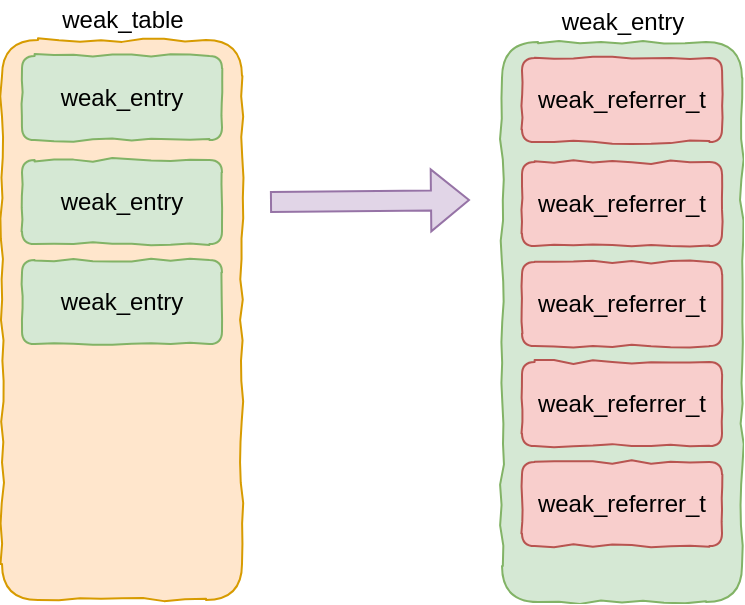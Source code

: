 <mxfile version="16.2.7" type="github">
  <diagram id="nJP0g5NtzlGyg-tOw0lX" name="Page-1">
    <mxGraphModel dx="786" dy="546" grid="1" gridSize="10" guides="1" tooltips="1" connect="1" arrows="1" fold="1" page="1" pageScale="1" pageWidth="1654" pageHeight="2336" math="0" shadow="0">
      <root>
        <mxCell id="0" />
        <mxCell id="1" parent="0" />
        <mxCell id="_1RsYQH7EtXLBCYzcp7L-6" value="weak_table" style="text;html=1;align=center;verticalAlign=middle;resizable=0;points=[];autosize=1;strokeColor=none;fillColor=none;" vertex="1" parent="1">
          <mxGeometry x="500" y="140" width="80" height="20" as="geometry" />
        </mxCell>
        <mxCell id="_1RsYQH7EtXLBCYzcp7L-7" value="" style="rounded=1;whiteSpace=wrap;html=1;comic=1;fillColor=#ffe6cc;strokeColor=#d79b00;" vertex="1" parent="1">
          <mxGeometry x="480" y="160" width="120" height="280" as="geometry" />
        </mxCell>
        <mxCell id="_1RsYQH7EtXLBCYzcp7L-8" value="weak_entry" style="rounded=1;whiteSpace=wrap;html=1;comic=1;fillColor=#d5e8d4;strokeColor=#82b366;" vertex="1" parent="1">
          <mxGeometry x="490" y="168" width="100" height="42" as="geometry" />
        </mxCell>
        <mxCell id="_1RsYQH7EtXLBCYzcp7L-13" value="&lt;span&gt;weak_entry&lt;/span&gt;" style="text;html=1;align=center;verticalAlign=middle;resizable=0;points=[];autosize=1;strokeColor=none;fillColor=none;" vertex="1" parent="1">
          <mxGeometry x="750" y="141" width="80" height="20" as="geometry" />
        </mxCell>
        <mxCell id="_1RsYQH7EtXLBCYzcp7L-14" value="" style="rounded=1;whiteSpace=wrap;html=1;comic=1;fillColor=#d5e8d4;strokeColor=#82b366;" vertex="1" parent="1">
          <mxGeometry x="730" y="161" width="120" height="280" as="geometry" />
        </mxCell>
        <mxCell id="_1RsYQH7EtXLBCYzcp7L-15" value="weak_referrer_t" style="rounded=1;whiteSpace=wrap;html=1;comic=1;fillColor=#f8cecc;strokeColor=#b85450;" vertex="1" parent="1">
          <mxGeometry x="740" y="169" width="100" height="42" as="geometry" />
        </mxCell>
        <mxCell id="_1RsYQH7EtXLBCYzcp7L-18" value="weak_entry" style="rounded=1;whiteSpace=wrap;html=1;comic=1;fillColor=#d5e8d4;strokeColor=#82b366;" vertex="1" parent="1">
          <mxGeometry x="490" y="220" width="100" height="42" as="geometry" />
        </mxCell>
        <mxCell id="_1RsYQH7EtXLBCYzcp7L-19" value="weak_entry" style="rounded=1;whiteSpace=wrap;html=1;comic=1;fillColor=#d5e8d4;strokeColor=#82b366;" vertex="1" parent="1">
          <mxGeometry x="490" y="270" width="100" height="42" as="geometry" />
        </mxCell>
        <mxCell id="_1RsYQH7EtXLBCYzcp7L-21" value="weak_referrer_t" style="rounded=1;whiteSpace=wrap;html=1;comic=1;fillColor=#f8cecc;strokeColor=#b85450;" vertex="1" parent="1">
          <mxGeometry x="740" y="221" width="100" height="42" as="geometry" />
        </mxCell>
        <mxCell id="_1RsYQH7EtXLBCYzcp7L-22" value="weak_referrer_t" style="rounded=1;whiteSpace=wrap;html=1;comic=1;fillColor=#f8cecc;strokeColor=#b85450;" vertex="1" parent="1">
          <mxGeometry x="740" y="271" width="100" height="42" as="geometry" />
        </mxCell>
        <mxCell id="_1RsYQH7EtXLBCYzcp7L-23" value="weak_referrer_t" style="rounded=1;whiteSpace=wrap;html=1;comic=1;fillColor=#f8cecc;strokeColor=#b85450;" vertex="1" parent="1">
          <mxGeometry x="740" y="321" width="100" height="42" as="geometry" />
        </mxCell>
        <mxCell id="_1RsYQH7EtXLBCYzcp7L-24" value="weak_referrer_t" style="rounded=1;whiteSpace=wrap;html=1;comic=1;fillColor=#f8cecc;strokeColor=#b85450;" vertex="1" parent="1">
          <mxGeometry x="740" y="371" width="100" height="42" as="geometry" />
        </mxCell>
        <mxCell id="_1RsYQH7EtXLBCYzcp7L-27" value="" style="shape=flexArrow;endArrow=classic;html=1;rounded=0;fillColor=#e1d5e7;strokeColor=#9673a6;" edge="1" parent="1">
          <mxGeometry width="50" height="50" relative="1" as="geometry">
            <mxPoint x="614" y="241" as="sourcePoint" />
            <mxPoint x="714" y="240" as="targetPoint" />
          </mxGeometry>
        </mxCell>
      </root>
    </mxGraphModel>
  </diagram>
</mxfile>
